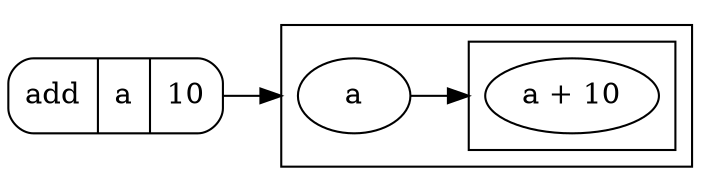 digraph G {
  compound=true
  rankdir = LR
  fn [ label = "{add | a | 10}", shape = Mrecord ]

  subgraph cluster_A {
    rankdir = LR
    subgraph cluster_B {
      exp [ label = "a + 10"]
    }
    a -> exp [ lhead=cluster_B]
  }

  fn -> a [lhead = cluster_A]

}
